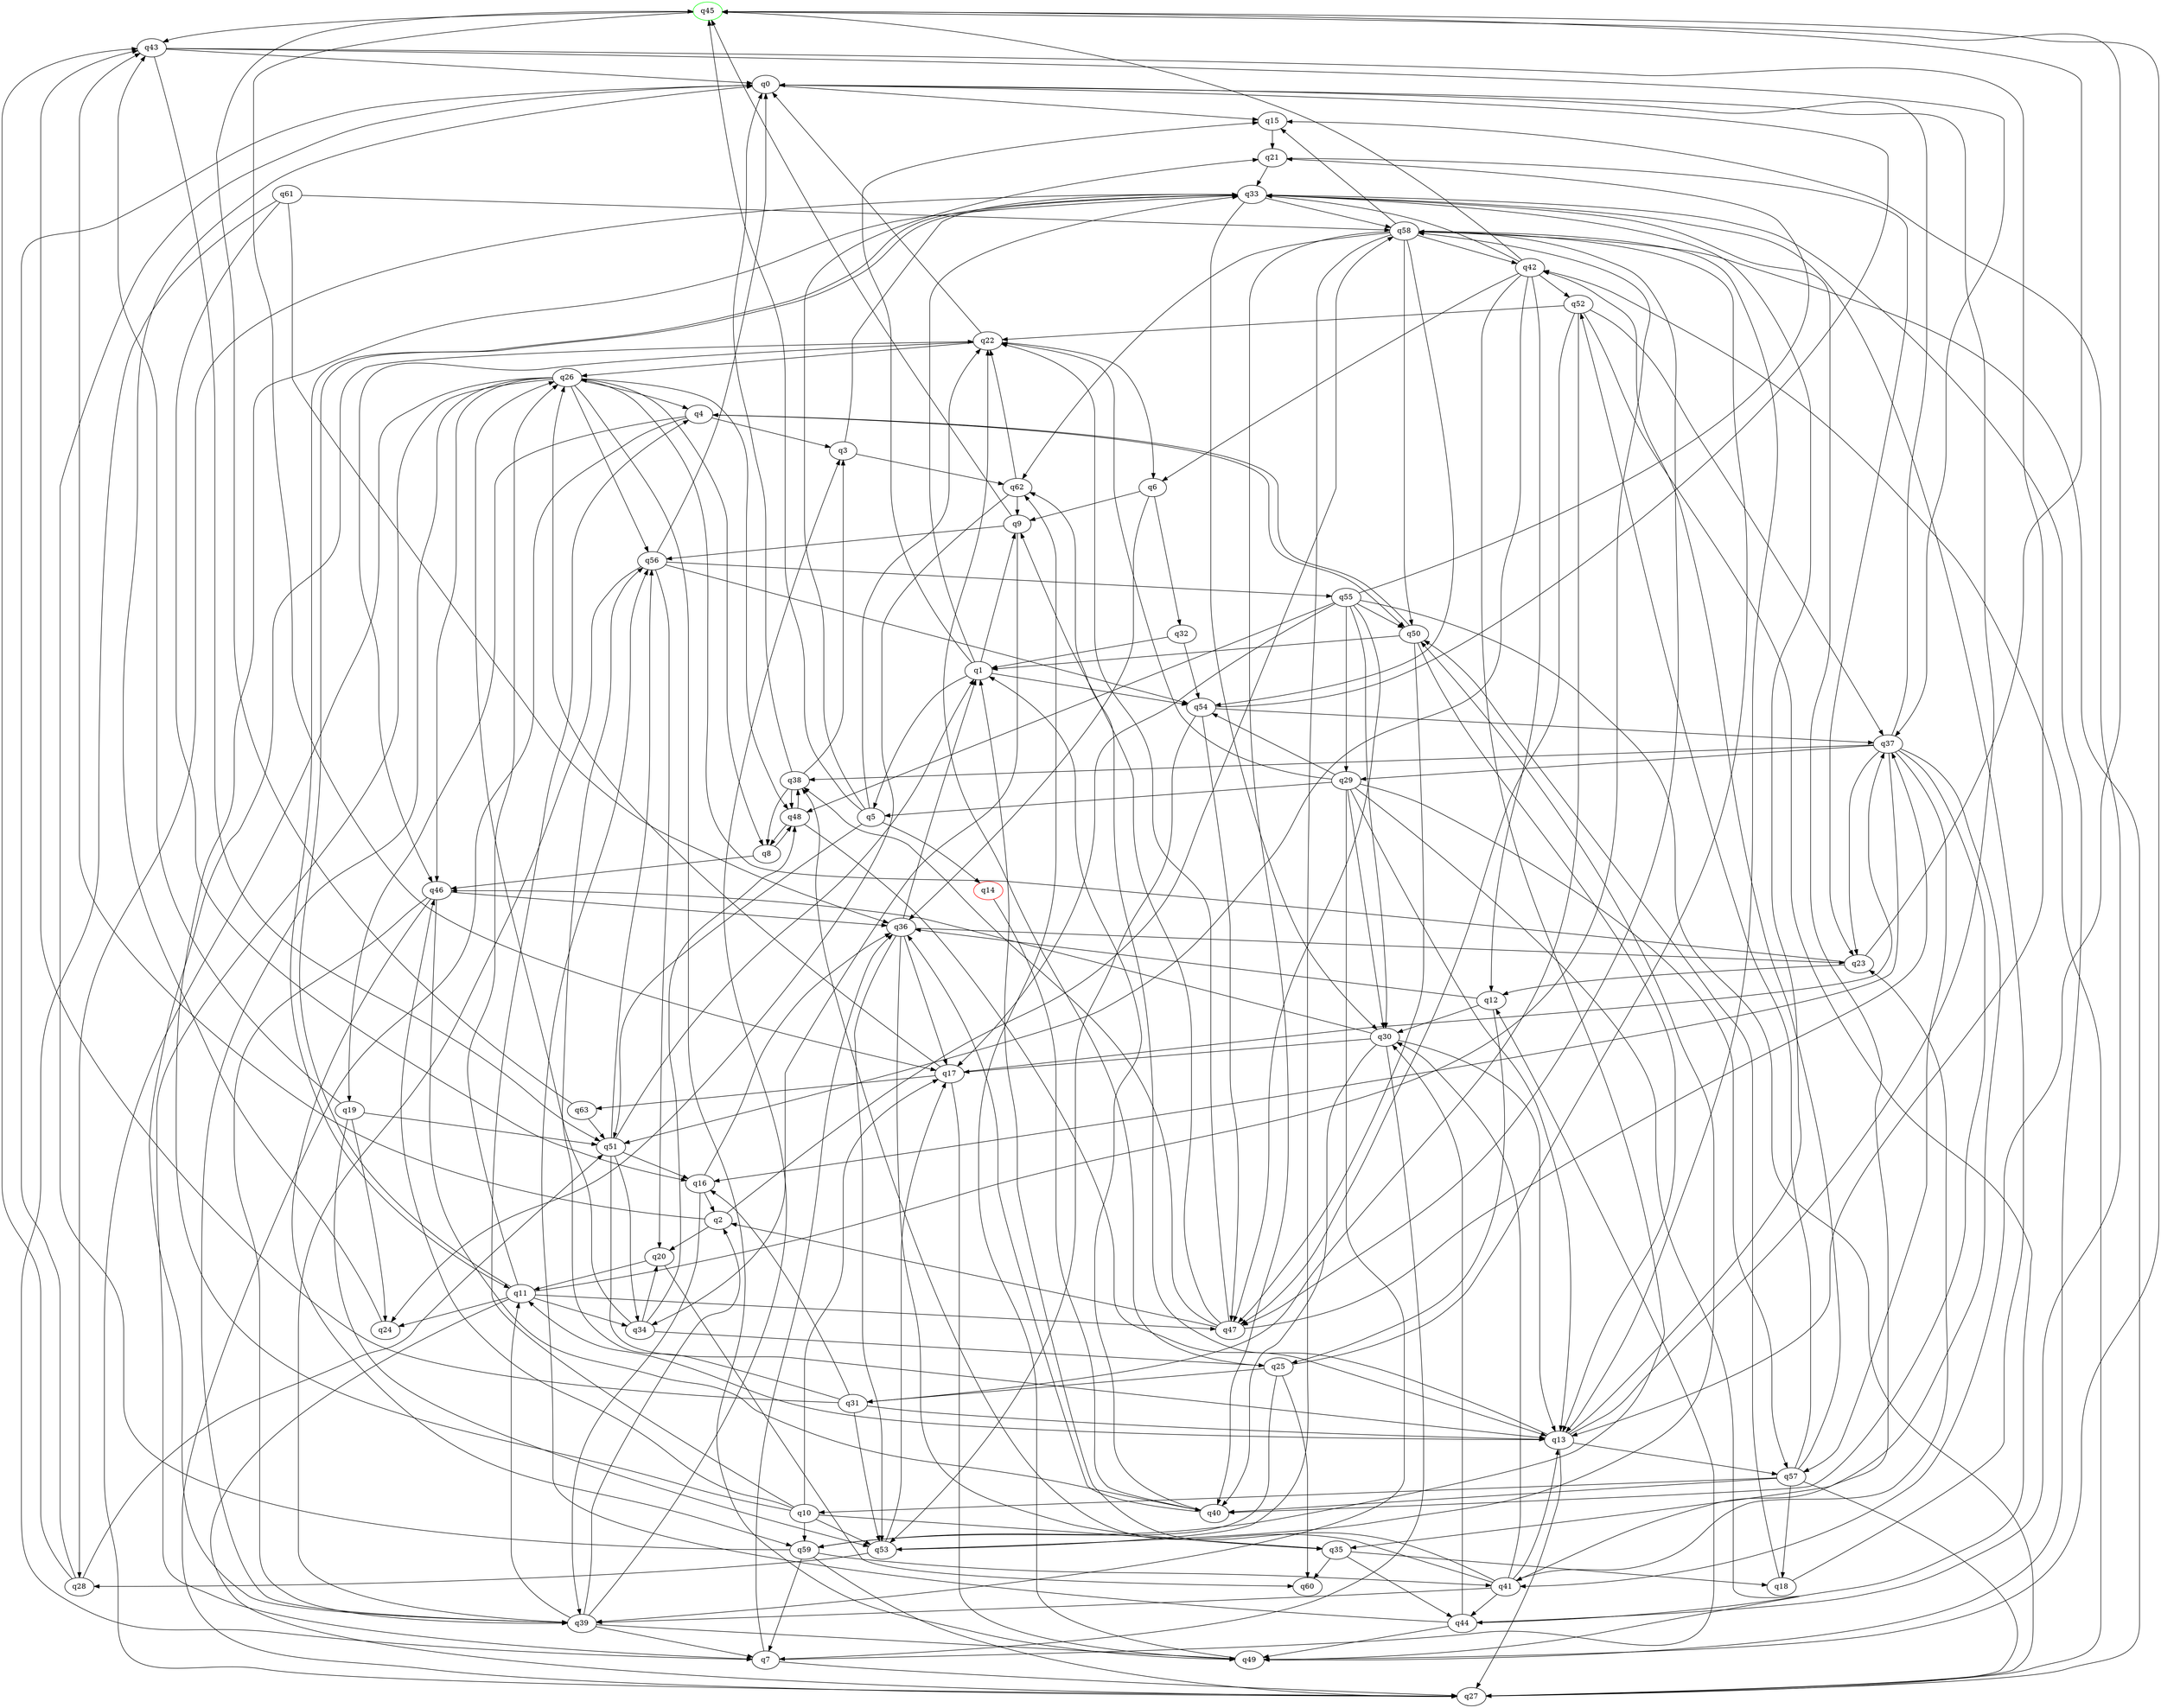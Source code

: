 digraph A{
q45 [initial=1,color=green];
q14 [final=1,color=red];
q0 -> q15;
q1 -> q5;
q1 -> q9;
q1 -> q15;
q1 -> q33;
q1 -> q54;
q2 -> q20;
q2 -> q43;
q2 -> q58;
q3 -> q33;
q3 -> q62;
q4 -> q3;
q4 -> q19;
q4 -> q27;
q4 -> q50;
q5 -> q14;
q5 -> q21;
q5 -> q22;
q5 -> q45;
q5 -> q51;
q6 -> q9;
q6 -> q32;
q6 -> q36;
q7 -> q12;
q7 -> q27;
q7 -> q36;
q8 -> q46;
q8 -> q48;
q9 -> q34;
q9 -> q45;
q9 -> q56;
q10 -> q4;
q10 -> q17;
q10 -> q33;
q10 -> q35;
q10 -> q46;
q10 -> q53;
q10 -> q59;
q11 -> q24;
q11 -> q26;
q11 -> q27;
q11 -> q33;
q11 -> q34;
q11 -> q47;
q11 -> q58;
q12 -> q25;
q12 -> q30;
q12 -> q36;
q13 -> q0;
q13 -> q11;
q13 -> q27;
q13 -> q33;
q13 -> q57;
q13 -> q62;
q14 -> q40;
q15 -> q21;
q16 -> q2;
q16 -> q36;
q16 -> q39;
q17 -> q26;
q17 -> q37;
q17 -> q49;
q17 -> q63;
q18 -> q33;
q18 -> q50;
q19 -> q24;
q19 -> q43;
q19 -> q51;
q19 -> q53;
q20 -> q11;
q20 -> q60;
q21 -> q23;
q21 -> q33;
q22 -> q0;
q22 -> q6;
q22 -> q26;
q22 -> q46;
q23 -> q12;
q23 -> q26;
q23 -> q45;
q24 -> q0;
q25 -> q22;
q25 -> q31;
q25 -> q58;
q25 -> q59;
q25 -> q60;
q26 -> q4;
q26 -> q7;
q26 -> q8;
q26 -> q27;
q26 -> q39;
q26 -> q46;
q26 -> q48;
q26 -> q49;
q26 -> q56;
q27 -> q42;
q28 -> q0;
q28 -> q43;
q28 -> q51;
q29 -> q5;
q29 -> q13;
q29 -> q22;
q29 -> q30;
q29 -> q39;
q29 -> q49;
q29 -> q54;
q29 -> q57;
q30 -> q7;
q30 -> q13;
q30 -> q17;
q30 -> q40;
q30 -> q46;
q31 -> q13;
q31 -> q16;
q31 -> q43;
q31 -> q53;
q31 -> q56;
q32 -> q1;
q32 -> q54;
q33 -> q11;
q33 -> q28;
q33 -> q30;
q33 -> q41;
q33 -> q49;
q33 -> q58;
q34 -> q20;
q34 -> q25;
q34 -> q26;
q34 -> q48;
q35 -> q18;
q35 -> q44;
q35 -> q60;
q36 -> q1;
q36 -> q17;
q36 -> q23;
q36 -> q35;
q36 -> q53;
q37 -> q0;
q37 -> q16;
q37 -> q23;
q37 -> q29;
q37 -> q35;
q37 -> q38;
q37 -> q40;
q37 -> q57;
q38 -> q0;
q38 -> q3;
q38 -> q8;
q38 -> q48;
q39 -> q2;
q39 -> q3;
q39 -> q7;
q39 -> q11;
q39 -> q22;
q39 -> q49;
q40 -> q1;
q40 -> q36;
q41 -> q1;
q41 -> q13;
q41 -> q23;
q41 -> q30;
q41 -> q38;
q41 -> q39;
q41 -> q44;
q42 -> q6;
q42 -> q12;
q42 -> q33;
q42 -> q45;
q42 -> q51;
q42 -> q52;
q42 -> q59;
q43 -> q0;
q43 -> q13;
q43 -> q37;
q43 -> q51;
q44 -> q15;
q44 -> q30;
q44 -> q49;
q44 -> q56;
q45 -> q17;
q45 -> q41;
q45 -> q43;
q45 -> q49;
q46 -> q36;
q46 -> q39;
q46 -> q40;
q46 -> q59;
q47 -> q2;
q47 -> q9;
q47 -> q22;
q47 -> q37;
q47 -> q38;
q48 -> q8;
q48 -> q13;
q48 -> q38;
q49 -> q62;
q50 -> q1;
q50 -> q4;
q50 -> q13;
q50 -> q47;
q51 -> q1;
q51 -> q13;
q51 -> q16;
q51 -> q34;
q51 -> q56;
q52 -> q22;
q52 -> q31;
q52 -> q37;
q52 -> q44;
q52 -> q47;
q53 -> q17;
q53 -> q28;
q53 -> q50;
q54 -> q0;
q54 -> q37;
q54 -> q47;
q54 -> q53;
q55 -> q17;
q55 -> q21;
q55 -> q27;
q55 -> q29;
q55 -> q30;
q55 -> q47;
q55 -> q48;
q55 -> q50;
q56 -> q0;
q56 -> q20;
q56 -> q39;
q56 -> q54;
q56 -> q55;
q57 -> q10;
q57 -> q18;
q57 -> q27;
q57 -> q40;
q57 -> q42;
q57 -> q52;
q58 -> q13;
q58 -> q15;
q58 -> q27;
q58 -> q40;
q58 -> q42;
q58 -> q47;
q58 -> q50;
q58 -> q53;
q58 -> q54;
q58 -> q62;
q59 -> q0;
q59 -> q7;
q59 -> q27;
q59 -> q41;
q61 -> q7;
q61 -> q16;
q61 -> q36;
q61 -> q58;
q62 -> q9;
q62 -> q22;
q62 -> q24;
q63 -> q45;
q63 -> q51;
}